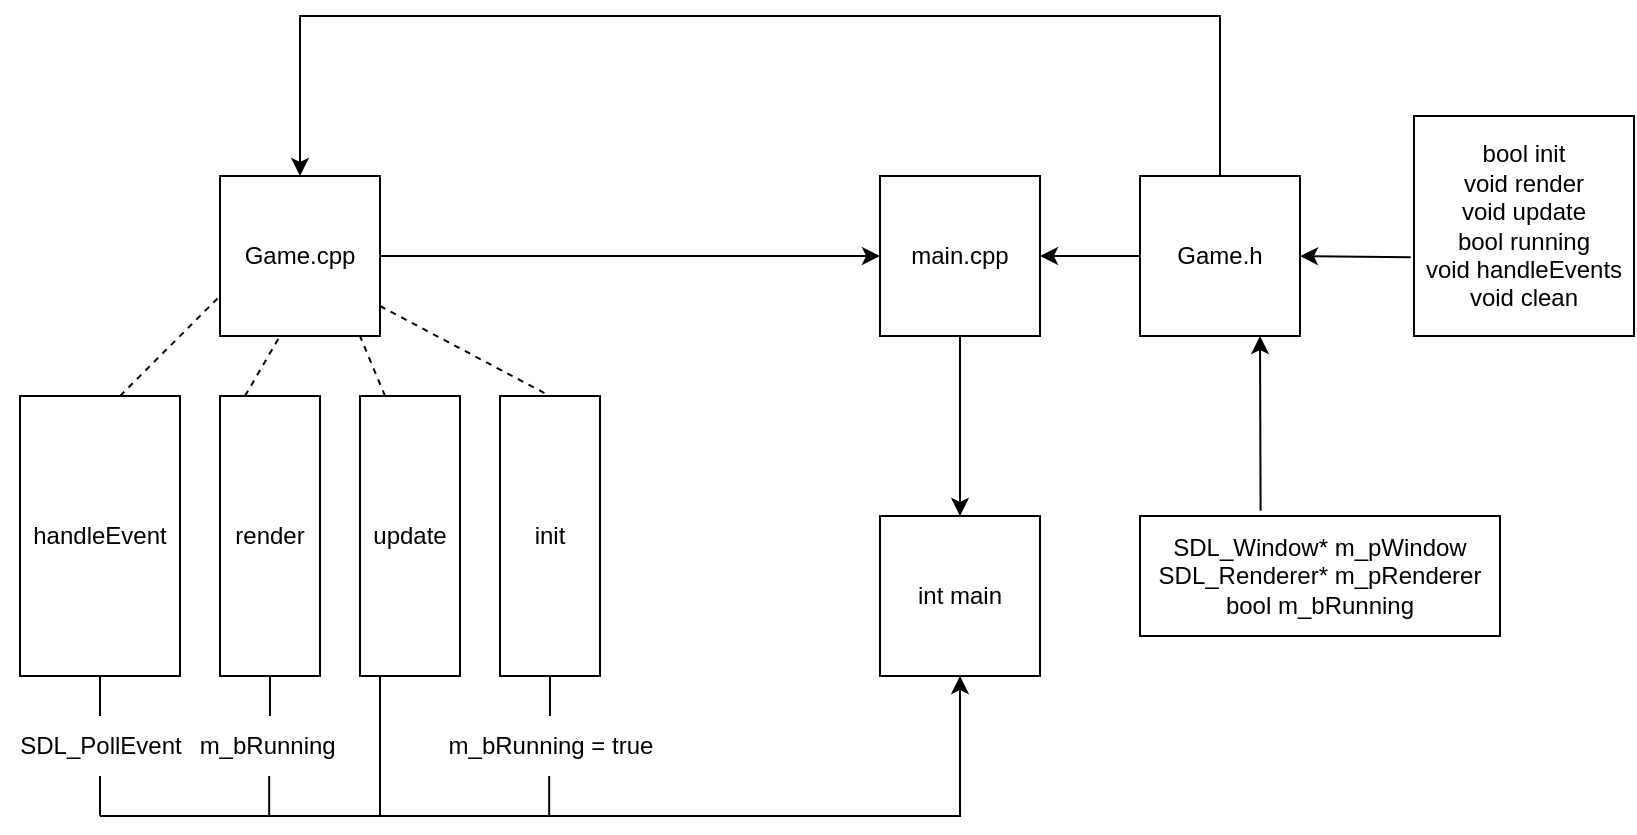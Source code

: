 <mxfile version="20.4.0" type="device"><diagram id="LU_m-c4_Q51TTBxahHEx" name="페이지-1"><mxGraphModel dx="504" dy="1090" grid="1" gridSize="10" guides="1" tooltips="1" connect="1" arrows="1" fold="1" page="1" pageScale="1" pageWidth="827" pageHeight="1169" math="0" shadow="0"><root><mxCell id="0"/><mxCell id="1" parent="0"/><mxCell id="HANss3g7ysuIxKVEcyec-1" value="Game.h" style="whiteSpace=wrap;html=1;aspect=fixed;" vertex="1" parent="1"><mxGeometry x="580" y="160" width="80" height="80" as="geometry"/></mxCell><mxCell id="HANss3g7ysuIxKVEcyec-2" value="main.cpp" style="whiteSpace=wrap;html=1;aspect=fixed;" vertex="1" parent="1"><mxGeometry x="450" y="160" width="80" height="80" as="geometry"/></mxCell><mxCell id="HANss3g7ysuIxKVEcyec-3" value="Game.cpp" style="whiteSpace=wrap;html=1;aspect=fixed;" vertex="1" parent="1"><mxGeometry x="120" y="160" width="80" height="80" as="geometry"/></mxCell><mxCell id="HANss3g7ysuIxKVEcyec-4" value="" style="endArrow=classic;html=1;rounded=0;entryX=0.5;entryY=0;entryDx=0;entryDy=0;exitX=0.5;exitY=0;exitDx=0;exitDy=0;" edge="1" parent="1" source="HANss3g7ysuIxKVEcyec-1" target="HANss3g7ysuIxKVEcyec-3"><mxGeometry width="50" height="50" relative="1" as="geometry"><mxPoint x="480" y="160" as="sourcePoint"/><mxPoint x="480" y="80" as="targetPoint"/><Array as="points"><mxPoint x="620" y="80"/><mxPoint x="160" y="80"/></Array></mxGeometry></mxCell><mxCell id="HANss3g7ysuIxKVEcyec-5" value="" style="endArrow=classic;html=1;rounded=0;entryX=1;entryY=0.5;entryDx=0;entryDy=0;exitX=0;exitY=0.5;exitDx=0;exitDy=0;" edge="1" parent="1" source="HANss3g7ysuIxKVEcyec-1" target="HANss3g7ysuIxKVEcyec-2"><mxGeometry width="50" height="50" relative="1" as="geometry"><mxPoint x="370" y="230" as="sourcePoint"/><mxPoint x="420" y="180" as="targetPoint"/></mxGeometry></mxCell><mxCell id="HANss3g7ysuIxKVEcyec-6" value="" style="endArrow=classic;html=1;rounded=0;entryX=0;entryY=0.5;entryDx=0;entryDy=0;" edge="1" parent="1" target="HANss3g7ysuIxKVEcyec-2"><mxGeometry width="50" height="50" relative="1" as="geometry"><mxPoint x="200" y="200" as="sourcePoint"/><mxPoint x="250" y="150" as="targetPoint"/></mxGeometry></mxCell><mxCell id="HANss3g7ysuIxKVEcyec-9" value="int main" style="whiteSpace=wrap;html=1;aspect=fixed;" vertex="1" parent="1"><mxGeometry x="450" y="330" width="80" height="80" as="geometry"/></mxCell><mxCell id="HANss3g7ysuIxKVEcyec-10" value="" style="endArrow=classic;html=1;rounded=0;exitX=0.5;exitY=1;exitDx=0;exitDy=0;entryX=0.5;entryY=0;entryDx=0;entryDy=0;" edge="1" parent="1" source="HANss3g7ysuIxKVEcyec-2" target="HANss3g7ysuIxKVEcyec-9"><mxGeometry width="50" height="50" relative="1" as="geometry"><mxPoint x="295" y="310" as="sourcePoint"/><mxPoint x="345" y="260" as="targetPoint"/></mxGeometry></mxCell><mxCell id="HANss3g7ysuIxKVEcyec-17" value="handleEvent" style="rounded=0;whiteSpace=wrap;html=1;" vertex="1" parent="1"><mxGeometry x="20" y="270" width="80" height="140" as="geometry"/></mxCell><mxCell id="HANss3g7ysuIxKVEcyec-18" value="render" style="rounded=0;whiteSpace=wrap;html=1;" vertex="1" parent="1"><mxGeometry x="120" y="270" width="50" height="140" as="geometry"/></mxCell><mxCell id="HANss3g7ysuIxKVEcyec-19" value="init" style="rounded=0;whiteSpace=wrap;html=1;" vertex="1" parent="1"><mxGeometry x="260" y="270" width="50" height="140" as="geometry"/></mxCell><mxCell id="HANss3g7ysuIxKVEcyec-24" value="update" style="rounded=0;whiteSpace=wrap;html=1;" vertex="1" parent="1"><mxGeometry x="190" y="270" width="50" height="140" as="geometry"/></mxCell><mxCell id="HANss3g7ysuIxKVEcyec-28" value="" style="endArrow=none;dashed=1;html=1;rounded=0;" edge="1" parent="1"><mxGeometry width="50" height="50" relative="1" as="geometry"><mxPoint x="70" y="270" as="sourcePoint"/><mxPoint x="120" y="220" as="targetPoint"/></mxGeometry></mxCell><mxCell id="HANss3g7ysuIxKVEcyec-29" value="" style="endArrow=none;dashed=1;html=1;rounded=0;exitX=0.25;exitY=0;exitDx=0;exitDy=0;" edge="1" parent="1" source="HANss3g7ysuIxKVEcyec-18"><mxGeometry width="50" height="50" relative="1" as="geometry"><mxPoint x="100" y="290" as="sourcePoint"/><mxPoint x="150" y="240" as="targetPoint"/></mxGeometry></mxCell><mxCell id="HANss3g7ysuIxKVEcyec-30" value="" style="endArrow=none;dashed=1;html=1;rounded=0;exitX=0.25;exitY=0;exitDx=0;exitDy=0;" edge="1" parent="1" source="HANss3g7ysuIxKVEcyec-24"><mxGeometry width="50" height="50" relative="1" as="geometry"><mxPoint x="140" y="290" as="sourcePoint"/><mxPoint x="190" y="240" as="targetPoint"/></mxGeometry></mxCell><mxCell id="HANss3g7ysuIxKVEcyec-31" value="" style="endArrow=none;dashed=1;html=1;rounded=0;entryX=0.5;entryY=0;entryDx=0;entryDy=0;" edge="1" parent="1" target="HANss3g7ysuIxKVEcyec-19"><mxGeometry width="50" height="50" relative="1" as="geometry"><mxPoint x="200" y="225" as="sourcePoint"/><mxPoint x="250" y="175" as="targetPoint"/></mxGeometry></mxCell><mxCell id="HANss3g7ysuIxKVEcyec-32" value="bool init&lt;br&gt;void render&lt;br&gt;void update&lt;br&gt;bool running&lt;br&gt;void handleEvents&lt;br&gt;void clean" style="whiteSpace=wrap;html=1;aspect=fixed;" vertex="1" parent="1"><mxGeometry x="717" y="130" width="110" height="110" as="geometry"/></mxCell><mxCell id="HANss3g7ysuIxKVEcyec-46" value="" style="endArrow=classic;html=1;rounded=0;entryX=1;entryY=0.5;entryDx=0;entryDy=0;exitX=-0.015;exitY=0.642;exitDx=0;exitDy=0;exitPerimeter=0;" edge="1" parent="1" source="HANss3g7ysuIxKVEcyec-32" target="HANss3g7ysuIxKVEcyec-1"><mxGeometry width="50" height="50" relative="1" as="geometry"><mxPoint x="670" y="190" as="sourcePoint"/><mxPoint x="780" y="310" as="targetPoint"/></mxGeometry></mxCell><mxCell id="HANss3g7ysuIxKVEcyec-49" value="SDL_Window* m_pWindow&lt;br&gt;SDL_Renderer* m_pRenderer&lt;br&gt;bool m_bRunning" style="rounded=0;whiteSpace=wrap;html=1;" vertex="1" parent="1"><mxGeometry x="580" y="330" width="180" height="60" as="geometry"/></mxCell><mxCell id="HANss3g7ysuIxKVEcyec-54" value="m_bRunning = true" style="text;html=1;align=center;verticalAlign=middle;resizable=0;points=[];autosize=1;strokeColor=none;fillColor=none;" vertex="1" parent="1"><mxGeometry x="220" y="430" width="130" height="30" as="geometry"/></mxCell><mxCell id="HANss3g7ysuIxKVEcyec-59" value="" style="edgeStyle=orthogonalEdgeStyle;rounded=0;orthogonalLoop=1;jettySize=auto;html=1;exitX=0.5;exitY=1;exitDx=0;exitDy=0;endArrow=none;" edge="1" parent="1" source="HANss3g7ysuIxKVEcyec-19" target="HANss3g7ysuIxKVEcyec-54"><mxGeometry relative="1" as="geometry"><mxPoint x="285.167" y="480" as="targetPoint"/><mxPoint x="285" y="410" as="sourcePoint"/></mxGeometry></mxCell><mxCell id="HANss3g7ysuIxKVEcyec-64" value="m_bRunning&amp;nbsp;" style="text;html=1;align=center;verticalAlign=middle;resizable=0;points=[];autosize=1;strokeColor=none;fillColor=none;" vertex="1" parent="1"><mxGeometry x="100" y="430" width="90" height="30" as="geometry"/></mxCell><mxCell id="HANss3g7ysuIxKVEcyec-65" value="" style="edgeStyle=orthogonalEdgeStyle;rounded=0;orthogonalLoop=1;jettySize=auto;html=1;exitX=0.5;exitY=1;exitDx=0;exitDy=0;endArrow=none;" edge="1" parent="1" source="HANss3g7ysuIxKVEcyec-18" target="HANss3g7ysuIxKVEcyec-64"><mxGeometry relative="1" as="geometry"><mxPoint x="145.167" y="480" as="targetPoint"/><mxPoint x="145" y="410" as="sourcePoint"/></mxGeometry></mxCell><mxCell id="HANss3g7ysuIxKVEcyec-66" value="SDL_PollEvent" style="text;html=1;align=center;verticalAlign=middle;resizable=0;points=[];autosize=1;strokeColor=none;fillColor=none;" vertex="1" parent="1"><mxGeometry x="10" y="430" width="100" height="30" as="geometry"/></mxCell><mxCell id="HANss3g7ysuIxKVEcyec-67" value="" style="edgeStyle=orthogonalEdgeStyle;rounded=0;orthogonalLoop=1;jettySize=auto;html=1;exitX=0.5;exitY=1;exitDx=0;exitDy=0;endArrow=none;" edge="1" parent="1" source="HANss3g7ysuIxKVEcyec-17" target="HANss3g7ysuIxKVEcyec-66"><mxGeometry relative="1" as="geometry"><mxPoint x="60.167" y="480" as="targetPoint"/><mxPoint x="60" y="410" as="sourcePoint"/></mxGeometry></mxCell><mxCell id="HANss3g7ysuIxKVEcyec-70" value="" style="endArrow=none;html=1;rounded=0;" edge="1" parent="1"><mxGeometry width="50" height="50" relative="1" as="geometry"><mxPoint x="200" y="480" as="sourcePoint"/><mxPoint x="200" y="410" as="targetPoint"/></mxGeometry></mxCell><mxCell id="HANss3g7ysuIxKVEcyec-73" value="" style="endArrow=none;html=1;rounded=0;" edge="1" parent="1"><mxGeometry width="50" height="50" relative="1" as="geometry"><mxPoint x="60" y="480" as="sourcePoint"/><mxPoint x="60" y="460" as="targetPoint"/></mxGeometry></mxCell><mxCell id="HANss3g7ysuIxKVEcyec-74" value="" style="endArrow=none;html=1;rounded=0;" edge="1" parent="1"><mxGeometry width="50" height="50" relative="1" as="geometry"><mxPoint x="284.58" y="480" as="sourcePoint"/><mxPoint x="284.58" y="460" as="targetPoint"/></mxGeometry></mxCell><mxCell id="HANss3g7ysuIxKVEcyec-75" value="" style="endArrow=none;html=1;rounded=0;" edge="1" parent="1"><mxGeometry width="50" height="50" relative="1" as="geometry"><mxPoint x="144.58" y="480" as="sourcePoint"/><mxPoint x="144.58" y="460" as="targetPoint"/></mxGeometry></mxCell><mxCell id="HANss3g7ysuIxKVEcyec-76" value="" style="endArrow=none;html=1;rounded=0;" edge="1" parent="1"><mxGeometry width="50" height="50" relative="1" as="geometry"><mxPoint x="60" y="480" as="sourcePoint"/><mxPoint x="490.556" y="480" as="targetPoint"/></mxGeometry></mxCell><mxCell id="HANss3g7ysuIxKVEcyec-77" value="" style="endArrow=classic;html=1;rounded=0;entryX=0.5;entryY=1;entryDx=0;entryDy=0;" edge="1" parent="1" target="HANss3g7ysuIxKVEcyec-9"><mxGeometry width="50" height="50" relative="1" as="geometry"><mxPoint x="490" y="480" as="sourcePoint"/><mxPoint x="450" y="380" as="targetPoint"/></mxGeometry></mxCell><mxCell id="HANss3g7ysuIxKVEcyec-83" value="" style="endArrow=classic;html=1;rounded=0;exitX=0.335;exitY=-0.044;exitDx=0;exitDy=0;exitPerimeter=0;entryX=0.75;entryY=1;entryDx=0;entryDy=0;" edge="1" parent="1" source="HANss3g7ysuIxKVEcyec-49" target="HANss3g7ysuIxKVEcyec-1"><mxGeometry width="50" height="50" relative="1" as="geometry"><mxPoint x="680" y="310" as="sourcePoint"/><mxPoint x="730" y="260" as="targetPoint"/></mxGeometry></mxCell></root></mxGraphModel></diagram></mxfile>
